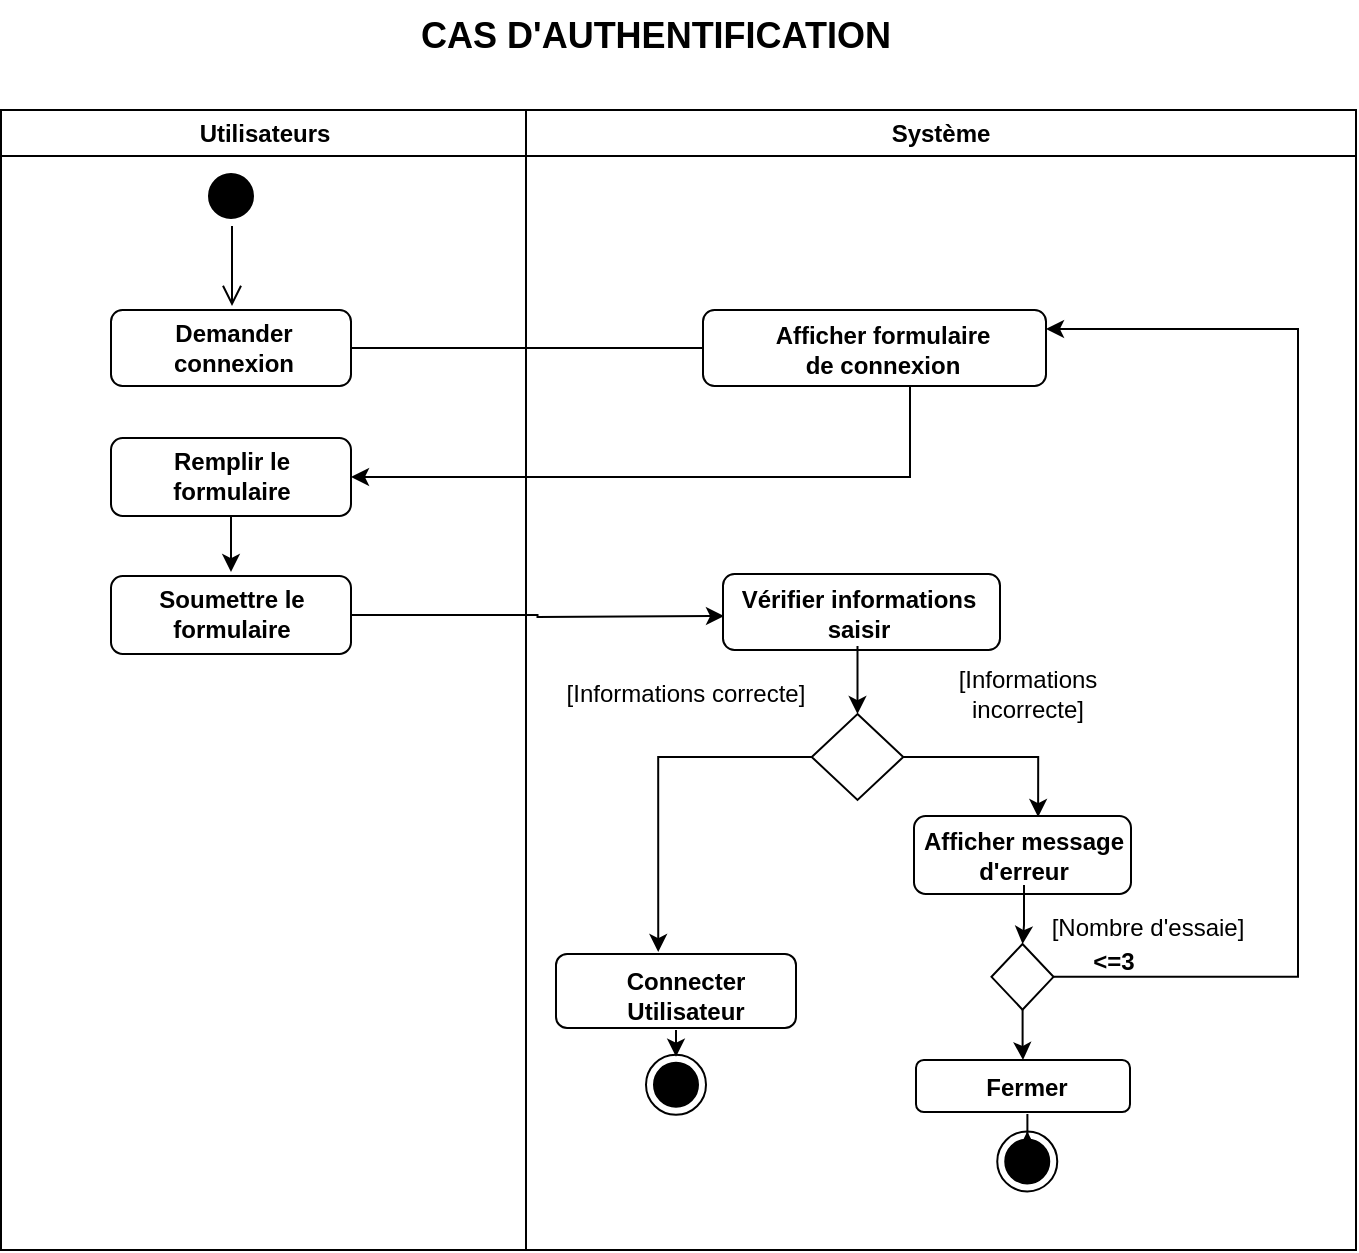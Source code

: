<mxfile version="26.2.14">
  <diagram name="Page-1" id="e7e014a7-5840-1c2e-5031-d8a46d1fe8dd">
    <mxGraphModel dx="866" dy="487" grid="0" gridSize="10" guides="1" tooltips="1" connect="1" arrows="1" fold="1" page="1" pageScale="1" pageWidth="1169" pageHeight="826" background="none" math="0" shadow="0">
      <root>
        <mxCell id="0" />
        <mxCell id="1" parent="0" />
        <mxCell id="4liQRK5ihqxxpQc1KS3g-41" value="Utilisateurs" style="swimlane;whiteSpace=wrap;movable=1;resizable=1;rotatable=1;deletable=1;editable=1;locked=0;connectable=1;" parent="1" vertex="1">
          <mxGeometry x="164.5" y="128" width="262.5" height="570" as="geometry" />
        </mxCell>
        <mxCell id="4liQRK5ihqxxpQc1KS3g-42" value="" style="ellipse;shape=startState;fillColor=#000000;strokeColor=#000000;" parent="4liQRK5ihqxxpQc1KS3g-41" vertex="1">
          <mxGeometry x="100" y="28" width="30" height="30" as="geometry" />
        </mxCell>
        <mxCell id="4liQRK5ihqxxpQc1KS3g-43" value="" style="edgeStyle=elbowEdgeStyle;elbow=horizontal;verticalAlign=bottom;endArrow=open;endSize=8;strokeColor=#000000;endFill=1;rounded=0" parent="4liQRK5ihqxxpQc1KS3g-41" source="4liQRK5ihqxxpQc1KS3g-42" edge="1">
          <mxGeometry x="100" y="40" as="geometry">
            <mxPoint x="115.5" y="98" as="targetPoint" />
          </mxGeometry>
        </mxCell>
        <mxCell id="4liQRK5ihqxxpQc1KS3g-44" style="edgeStyle=orthogonalEdgeStyle;rounded=0;orthogonalLoop=1;jettySize=auto;html=1;" parent="4liQRK5ihqxxpQc1KS3g-41" source="4liQRK5ihqxxpQc1KS3g-45" edge="1">
          <mxGeometry relative="1" as="geometry">
            <mxPoint x="364.417" y="119" as="targetPoint" />
          </mxGeometry>
        </mxCell>
        <mxCell id="4liQRK5ihqxxpQc1KS3g-45" value="" style="rounded=1;whiteSpace=wrap;html=1;" parent="4liQRK5ihqxxpQc1KS3g-41" vertex="1">
          <mxGeometry x="55" y="100" width="120" height="38" as="geometry" />
        </mxCell>
        <mxCell id="4liQRK5ihqxxpQc1KS3g-46" value="&lt;b&gt;Demander connexion&lt;/b&gt;" style="text;html=1;align=center;verticalAlign=middle;whiteSpace=wrap;rounded=0;" parent="4liQRK5ihqxxpQc1KS3g-41" vertex="1">
          <mxGeometry x="79" y="104" width="74" height="30" as="geometry" />
        </mxCell>
        <mxCell id="4liQRK5ihqxxpQc1KS3g-47" style="edgeStyle=orthogonalEdgeStyle;rounded=0;orthogonalLoop=1;jettySize=auto;html=1;" parent="4liQRK5ihqxxpQc1KS3g-41" source="4liQRK5ihqxxpQc1KS3g-48" edge="1">
          <mxGeometry relative="1" as="geometry">
            <mxPoint x="115" y="231.005" as="targetPoint" />
          </mxGeometry>
        </mxCell>
        <mxCell id="4liQRK5ihqxxpQc1KS3g-48" value="" style="rounded=1;whiteSpace=wrap;html=1;" parent="4liQRK5ihqxxpQc1KS3g-41" vertex="1">
          <mxGeometry x="55" y="164" width="120" height="39" as="geometry" />
        </mxCell>
        <mxCell id="4liQRK5ihqxxpQc1KS3g-49" value="&lt;b&gt;Remplir le formulaire&lt;/b&gt;" style="text;html=1;align=center;verticalAlign=middle;whiteSpace=wrap;rounded=0;" parent="4liQRK5ihqxxpQc1KS3g-41" vertex="1">
          <mxGeometry x="76" y="168" width="78" height="30" as="geometry" />
        </mxCell>
        <mxCell id="4liQRK5ihqxxpQc1KS3g-50" style="edgeStyle=orthogonalEdgeStyle;rounded=0;orthogonalLoop=1;jettySize=auto;html=1;exitX=1;exitY=0.5;exitDx=0;exitDy=0;" parent="4liQRK5ihqxxpQc1KS3g-41" source="4liQRK5ihqxxpQc1KS3g-51" edge="1">
          <mxGeometry relative="1" as="geometry">
            <mxPoint x="361.5" y="253" as="targetPoint" />
            <mxPoint x="186" y="252.517" as="sourcePoint" />
          </mxGeometry>
        </mxCell>
        <mxCell id="4liQRK5ihqxxpQc1KS3g-51" value="" style="rounded=1;whiteSpace=wrap;html=1;" parent="4liQRK5ihqxxpQc1KS3g-41" vertex="1">
          <mxGeometry x="55" y="233" width="120" height="39" as="geometry" />
        </mxCell>
        <mxCell id="4liQRK5ihqxxpQc1KS3g-52" value="&lt;b&gt;Soumettre le formulaire&lt;/b&gt;" style="text;html=1;align=center;verticalAlign=middle;whiteSpace=wrap;rounded=0;" parent="4liQRK5ihqxxpQc1KS3g-41" vertex="1">
          <mxGeometry x="76" y="237" width="78" height="30" as="geometry" />
        </mxCell>
        <mxCell id="4liQRK5ihqxxpQc1KS3g-53" value="Système" style="swimlane;whiteSpace=wrap;movable=1;resizable=1;rotatable=1;deletable=1;editable=1;locked=0;connectable=1;" parent="1" vertex="1">
          <mxGeometry x="427" y="128" width="415" height="570" as="geometry">
            <mxRectangle x="427" y="128" width="82" height="26" as="alternateBounds" />
          </mxGeometry>
        </mxCell>
        <mxCell id="4liQRK5ihqxxpQc1KS3g-54" value="" style="rounded=1;whiteSpace=wrap;html=1;" parent="4liQRK5ihqxxpQc1KS3g-53" vertex="1">
          <mxGeometry x="88.5" y="100" width="171.5" height="38" as="geometry" />
        </mxCell>
        <mxCell id="4liQRK5ihqxxpQc1KS3g-55" value="&lt;b&gt;Afficher formulaire de connexion&lt;/b&gt;" style="text;html=1;align=center;verticalAlign=middle;whiteSpace=wrap;rounded=0;" parent="4liQRK5ihqxxpQc1KS3g-53" vertex="1">
          <mxGeometry x="115.5" y="105" width="124.5" height="30" as="geometry" />
        </mxCell>
        <mxCell id="4liQRK5ihqxxpQc1KS3g-56" value="" style="rounded=1;whiteSpace=wrap;html=1;" parent="4liQRK5ihqxxpQc1KS3g-53" vertex="1">
          <mxGeometry x="98.5" y="232" width="138.5" height="38" as="geometry" />
        </mxCell>
        <mxCell id="4liQRK5ihqxxpQc1KS3g-57" style="edgeStyle=orthogonalEdgeStyle;rounded=0;orthogonalLoop=1;jettySize=auto;html=1;" parent="4liQRK5ihqxxpQc1KS3g-53" edge="1">
          <mxGeometry relative="1" as="geometry">
            <mxPoint x="165.75" y="302.005" as="targetPoint" />
            <mxPoint x="165.75" y="268" as="sourcePoint" />
          </mxGeometry>
        </mxCell>
        <mxCell id="4liQRK5ihqxxpQc1KS3g-58" value="&lt;b&gt;Vérifier informations saisir&lt;/b&gt;" style="text;html=1;align=center;verticalAlign=middle;whiteSpace=wrap;rounded=0;" parent="4liQRK5ihqxxpQc1KS3g-53" vertex="1">
          <mxGeometry x="103.5" y="237" width="124.5" height="30" as="geometry" />
        </mxCell>
        <mxCell id="4liQRK5ihqxxpQc1KS3g-59" style="edgeStyle=orthogonalEdgeStyle;rounded=0;orthogonalLoop=1;jettySize=auto;html=1;entryX=0.426;entryY=-0.027;entryDx=0;entryDy=0;entryPerimeter=0;" parent="4liQRK5ihqxxpQc1KS3g-53" source="4liQRK5ihqxxpQc1KS3g-60" target="4liQRK5ihqxxpQc1KS3g-67" edge="1">
          <mxGeometry relative="1" as="geometry">
            <mxPoint x="71.083" y="352.672" as="targetPoint" />
          </mxGeometry>
        </mxCell>
        <mxCell id="4liQRK5ihqxxpQc1KS3g-60" value="" style="rhombus;whiteSpace=wrap;html=1;" parent="4liQRK5ihqxxpQc1KS3g-53" vertex="1">
          <mxGeometry x="142.88" y="302" width="45.75" height="43" as="geometry" />
        </mxCell>
        <mxCell id="4liQRK5ihqxxpQc1KS3g-61" value="" style="rounded=1;whiteSpace=wrap;html=1;" parent="4liQRK5ihqxxpQc1KS3g-53" vertex="1">
          <mxGeometry x="194" y="353" width="108.5" height="39" as="geometry" />
        </mxCell>
        <mxCell id="4liQRK5ihqxxpQc1KS3g-62" style="edgeStyle=orthogonalEdgeStyle;rounded=0;orthogonalLoop=1;jettySize=auto;html=1;entryX=0.572;entryY=0.013;entryDx=0;entryDy=0;entryPerimeter=0;" parent="4liQRK5ihqxxpQc1KS3g-53" source="4liQRK5ihqxxpQc1KS3g-60" target="4liQRK5ihqxxpQc1KS3g-61" edge="1">
          <mxGeometry relative="1" as="geometry" />
        </mxCell>
        <mxCell id="4liQRK5ihqxxpQc1KS3g-64" value="&lt;b&gt;Afficher message d&#39;erreur&lt;/b&gt;" style="text;html=1;align=center;verticalAlign=middle;whiteSpace=wrap;rounded=0;" parent="4liQRK5ihqxxpQc1KS3g-53" vertex="1">
          <mxGeometry x="194" y="357.5" width="110" height="30" as="geometry" />
        </mxCell>
        <mxCell id="4liQRK5ihqxxpQc1KS3g-65" value="[Informations correcte]" style="text;html=1;align=center;verticalAlign=middle;whiteSpace=wrap;rounded=0;" parent="4liQRK5ihqxxpQc1KS3g-53" vertex="1">
          <mxGeometry x="18" y="277" width="124" height="30" as="geometry" />
        </mxCell>
        <mxCell id="4liQRK5ihqxxpQc1KS3g-66" value="[Informations incorrecte]" style="text;html=1;align=center;verticalAlign=middle;whiteSpace=wrap;rounded=0;" parent="4liQRK5ihqxxpQc1KS3g-53" vertex="1">
          <mxGeometry x="188.63" y="277" width="124" height="30" as="geometry" />
        </mxCell>
        <mxCell id="4liQRK5ihqxxpQc1KS3g-67" value="" style="rounded=1;whiteSpace=wrap;html=1;" parent="4liQRK5ihqxxpQc1KS3g-53" vertex="1">
          <mxGeometry x="15" y="422" width="120" height="37" as="geometry" />
        </mxCell>
        <mxCell id="4liQRK5ihqxxpQc1KS3g-68" value="&lt;b&gt;Connecter Utilisateur&lt;/b&gt;" style="text;html=1;align=center;verticalAlign=middle;whiteSpace=wrap;rounded=0;" parent="4liQRK5ihqxxpQc1KS3g-53" vertex="1">
          <mxGeometry x="25" y="428" width="110" height="30" as="geometry" />
        </mxCell>
        <mxCell id="4liQRK5ihqxxpQc1KS3g-92" style="edgeStyle=orthogonalEdgeStyle;rounded=0;orthogonalLoop=1;jettySize=auto;html=1;entryX=1;entryY=0.25;entryDx=0;entryDy=0;" parent="4liQRK5ihqxxpQc1KS3g-53" source="4liQRK5ihqxxpQc1KS3g-89" target="4liQRK5ihqxxpQc1KS3g-54" edge="1">
          <mxGeometry relative="1" as="geometry">
            <mxPoint x="393.583" y="126.005" as="targetPoint" />
            <Array as="points">
              <mxPoint x="386" y="433" />
              <mxPoint x="386" y="110" />
            </Array>
          </mxGeometry>
        </mxCell>
        <mxCell id="03Wxk-28NmmI8Lsps3LM-5" style="edgeStyle=orthogonalEdgeStyle;rounded=0;orthogonalLoop=1;jettySize=auto;html=1;entryX=0.5;entryY=0;entryDx=0;entryDy=0;" parent="4liQRK5ihqxxpQc1KS3g-53" source="4liQRK5ihqxxpQc1KS3g-89" target="03Wxk-28NmmI8Lsps3LM-2" edge="1">
          <mxGeometry relative="1" as="geometry" />
        </mxCell>
        <mxCell id="4liQRK5ihqxxpQc1KS3g-89" value="" style="rhombus;whiteSpace=wrap;html=1;" parent="4liQRK5ihqxxpQc1KS3g-53" vertex="1">
          <mxGeometry x="232.75" y="417" width="31" height="32.84" as="geometry" />
        </mxCell>
        <mxCell id="4liQRK5ihqxxpQc1KS3g-88" style="edgeStyle=orthogonalEdgeStyle;rounded=0;orthogonalLoop=1;jettySize=auto;html=1;" parent="4liQRK5ihqxxpQc1KS3g-53" source="4liQRK5ihqxxpQc1KS3g-64" target="4liQRK5ihqxxpQc1KS3g-89" edge="1">
          <mxGeometry relative="1" as="geometry">
            <mxPoint x="249" y="411.839" as="targetPoint" />
          </mxGeometry>
        </mxCell>
        <mxCell id="4liQRK5ihqxxpQc1KS3g-91" value="[Nombre d&#39;essaie]" style="text;html=1;align=center;verticalAlign=middle;whiteSpace=wrap;rounded=0;" parent="4liQRK5ihqxxpQc1KS3g-53" vertex="1">
          <mxGeometry x="249" y="395" width="124" height="27" as="geometry" />
        </mxCell>
        <mxCell id="4liQRK5ihqxxpQc1KS3g-93" value="&lt;b&gt;&amp;lt;=3&lt;/b&gt;" style="text;html=1;align=center;verticalAlign=middle;whiteSpace=wrap;rounded=0;" parent="4liQRK5ihqxxpQc1KS3g-53" vertex="1">
          <mxGeometry x="281" y="417" width="26" height="17" as="geometry" />
        </mxCell>
        <mxCell id="03Wxk-28NmmI8Lsps3LM-2" value="" style="rounded=1;whiteSpace=wrap;html=1;" parent="4liQRK5ihqxxpQc1KS3g-53" vertex="1">
          <mxGeometry x="195" y="475" width="107" height="26" as="geometry" />
        </mxCell>
        <mxCell id="03Wxk-28NmmI8Lsps3LM-3" value="&lt;b&gt;Fermer&lt;/b&gt;" style="text;html=1;align=center;verticalAlign=middle;whiteSpace=wrap;rounded=0;" parent="4liQRK5ihqxxpQc1KS3g-53" vertex="1">
          <mxGeometry x="202.25" y="475" width="96.75" height="27" as="geometry" />
        </mxCell>
        <mxCell id="4liQRK5ihqxxpQc1KS3g-69" style="edgeStyle=orthogonalEdgeStyle;rounded=0;orthogonalLoop=1;jettySize=auto;html=1;entryX=1;entryY=0.5;entryDx=0;entryDy=0;" parent="1" source="4liQRK5ihqxxpQc1KS3g-54" target="4liQRK5ihqxxpQc1KS3g-48" edge="1">
          <mxGeometry relative="1" as="geometry">
            <Array as="points">
              <mxPoint x="619" y="311" />
            </Array>
          </mxGeometry>
        </mxCell>
        <mxCell id="03Wxk-28NmmI8Lsps3LM-8" value="" style="ellipse;html=1;shape=endState;fillColor=#000000;strokeColor=#000000;" parent="1" vertex="1">
          <mxGeometry x="662.625" y="638.693" width="30" height="30" as="geometry" />
        </mxCell>
        <mxCell id="03Wxk-28NmmI8Lsps3LM-7" style="edgeStyle=orthogonalEdgeStyle;rounded=0;orthogonalLoop=1;jettySize=auto;html=1;" parent="1" source="03Wxk-28NmmI8Lsps3LM-3" target="03Wxk-28NmmI8Lsps3LM-8" edge="1">
          <mxGeometry relative="1" as="geometry">
            <mxPoint x="677.625" y="650.693" as="targetPoint" />
          </mxGeometry>
        </mxCell>
        <mxCell id="03Wxk-28NmmI8Lsps3LM-13" value="" style="ellipse;html=1;shape=endState;fillColor=#000000;strokeColor=#000000;" parent="1" vertex="1">
          <mxGeometry x="487" y="600.365" width="30" height="30" as="geometry" />
        </mxCell>
        <mxCell id="03Wxk-28NmmI8Lsps3LM-12" style="edgeStyle=orthogonalEdgeStyle;rounded=0;orthogonalLoop=1;jettySize=auto;html=1;" parent="1" edge="1">
          <mxGeometry relative="1" as="geometry">
            <mxPoint x="502" y="601.365" as="targetPoint" />
            <mxPoint x="502" y="588" as="sourcePoint" />
          </mxGeometry>
        </mxCell>
        <mxCell id="03Wxk-28NmmI8Lsps3LM-14" value="&lt;font style=&quot;font-size: 18px;&quot;&gt;&lt;b style=&quot;&quot;&gt;CAS D&#39;AUTHENTIFICATION&lt;/b&gt;&lt;/font&gt;" style="text;html=1;align=center;verticalAlign=middle;whiteSpace=wrap;rounded=0;" parent="1" vertex="1">
          <mxGeometry x="281" y="73" width="421.5" height="36" as="geometry" />
        </mxCell>
      </root>
    </mxGraphModel>
  </diagram>
</mxfile>

